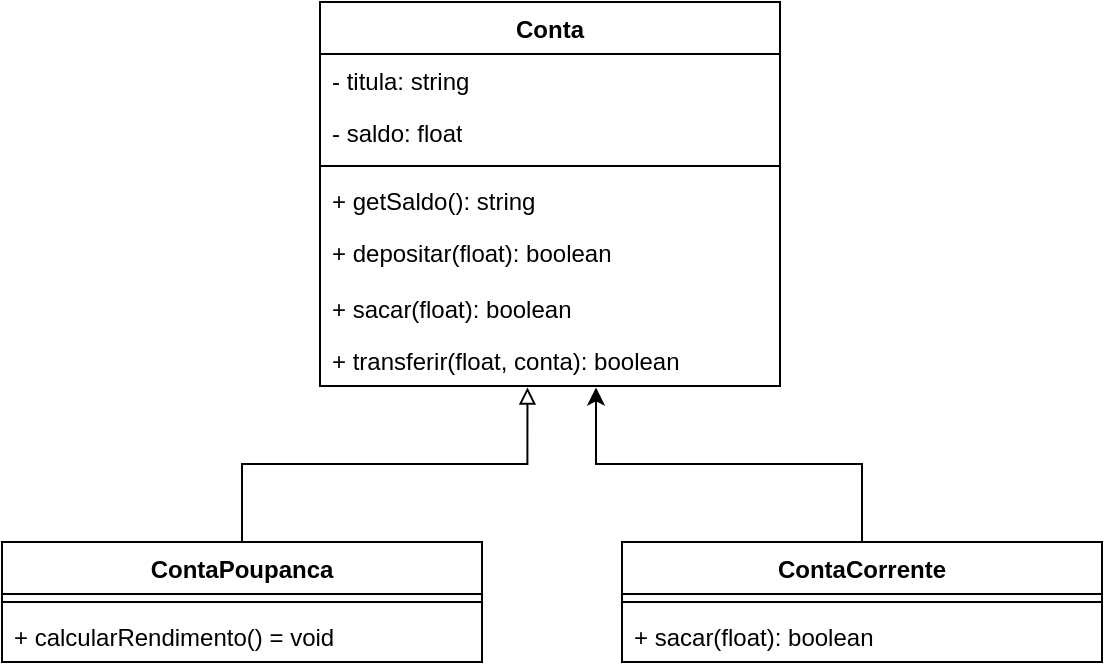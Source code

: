 <mxfile>
    <diagram id="C5RBs43oDa-KdzZeNtuy" name="Page-1">
        <mxGraphModel dx="1175" dy="539" grid="1" gridSize="10" guides="1" tooltips="1" connect="1" arrows="1" fold="1" page="1" pageScale="1" pageWidth="827" pageHeight="1169" background="none" math="0" shadow="0">
            <root>
                <mxCell id="WIyWlLk6GJQsqaUBKTNV-0"/>
                <mxCell id="WIyWlLk6GJQsqaUBKTNV-1" parent="WIyWlLk6GJQsqaUBKTNV-0"/>
                <mxCell id="gm5QkdurOcmuoA9rw2W3-0" value="Conta" style="swimlane;fontStyle=1;align=center;verticalAlign=top;childLayout=stackLayout;horizontal=1;startSize=26;horizontalStack=0;resizeParent=1;resizeParentMax=0;resizeLast=0;collapsible=1;marginBottom=0;whiteSpace=wrap;html=1;rounded=0;" parent="WIyWlLk6GJQsqaUBKTNV-1" vertex="1">
                    <mxGeometry x="299" y="70" width="230" height="192" as="geometry">
                        <mxRectangle x="70" y="100" width="70" height="30" as="alternateBounds"/>
                    </mxGeometry>
                </mxCell>
                <mxCell id="gm5QkdurOcmuoA9rw2W3-1" value="- titula: string" style="text;strokeColor=none;fillColor=none;align=left;verticalAlign=top;spacingLeft=4;spacingRight=4;overflow=hidden;rotatable=0;points=[[0,0.5],[1,0.5]];portConstraint=eastwest;whiteSpace=wrap;html=1;rounded=0;" parent="gm5QkdurOcmuoA9rw2W3-0" vertex="1">
                    <mxGeometry y="26" width="230" height="26" as="geometry"/>
                </mxCell>
                <mxCell id="gm5QkdurOcmuoA9rw2W3-4" value="- saldo: float" style="text;strokeColor=none;fillColor=none;align=left;verticalAlign=top;spacingLeft=4;spacingRight=4;overflow=hidden;rotatable=0;points=[[0,0.5],[1,0.5]];portConstraint=eastwest;whiteSpace=wrap;html=1;rounded=0;" parent="gm5QkdurOcmuoA9rw2W3-0" vertex="1">
                    <mxGeometry y="52" width="230" height="26" as="geometry"/>
                </mxCell>
                <mxCell id="gm5QkdurOcmuoA9rw2W3-2" value="" style="line;strokeWidth=1;fillColor=none;align=left;verticalAlign=middle;spacingTop=-1;spacingLeft=3;spacingRight=3;rotatable=0;labelPosition=right;points=[];portConstraint=eastwest;strokeColor=inherit;rounded=0;" parent="gm5QkdurOcmuoA9rw2W3-0" vertex="1">
                    <mxGeometry y="78" width="230" height="8" as="geometry"/>
                </mxCell>
                <mxCell id="gm5QkdurOcmuoA9rw2W3-3" value="+ getSaldo(): string" style="text;strokeColor=none;fillColor=none;align=left;verticalAlign=top;spacingLeft=4;spacingRight=4;overflow=hidden;rotatable=0;points=[[0,0.5],[1,0.5]];portConstraint=eastwest;whiteSpace=wrap;html=1;rounded=0;" parent="gm5QkdurOcmuoA9rw2W3-0" vertex="1">
                    <mxGeometry y="86" width="230" height="26" as="geometry"/>
                </mxCell>
                <mxCell id="gm5QkdurOcmuoA9rw2W3-5" value="+ depositar(float): boolean" style="text;strokeColor=none;fillColor=none;align=left;verticalAlign=top;spacingLeft=4;spacingRight=4;overflow=hidden;rotatable=0;points=[[0,0.5],[1,0.5]];portConstraint=eastwest;whiteSpace=wrap;html=1;rounded=0;" parent="gm5QkdurOcmuoA9rw2W3-0" vertex="1">
                    <mxGeometry y="112" width="230" height="28" as="geometry"/>
                </mxCell>
                <mxCell id="gm5QkdurOcmuoA9rw2W3-6" value="+ sacar(float): boolean" style="text;strokeColor=none;fillColor=none;align=left;verticalAlign=top;spacingLeft=4;spacingRight=4;overflow=hidden;rotatable=0;points=[[0,0.5],[1,0.5]];portConstraint=eastwest;whiteSpace=wrap;html=1;rounded=0;" parent="gm5QkdurOcmuoA9rw2W3-0" vertex="1">
                    <mxGeometry y="140" width="230" height="26" as="geometry"/>
                </mxCell>
                <mxCell id="gm5QkdurOcmuoA9rw2W3-7" value="+ transferir(float, conta): boolean" style="text;strokeColor=none;fillColor=none;align=left;verticalAlign=top;spacingLeft=4;spacingRight=4;overflow=hidden;rotatable=0;points=[[0,0.5],[1,0.5]];portConstraint=eastwest;whiteSpace=wrap;html=1;rounded=0;" parent="gm5QkdurOcmuoA9rw2W3-0" vertex="1">
                    <mxGeometry y="166" width="230" height="26" as="geometry"/>
                </mxCell>
                <mxCell id="gm5QkdurOcmuoA9rw2W3-12" style="edgeStyle=orthogonalEdgeStyle;rounded=0;orthogonalLoop=1;jettySize=auto;html=1;exitX=0.5;exitY=0;exitDx=0;exitDy=0;entryX=0.451;entryY=1.027;entryDx=0;entryDy=0;endArrow=block;endFill=0;entryPerimeter=0;" parent="WIyWlLk6GJQsqaUBKTNV-1" source="gm5QkdurOcmuoA9rw2W3-8" target="gm5QkdurOcmuoA9rw2W3-7" edge="1">
                    <mxGeometry relative="1" as="geometry"/>
                </mxCell>
                <mxCell id="gm5QkdurOcmuoA9rw2W3-8" value="ContaPoupanca" style="swimlane;fontStyle=1;align=center;verticalAlign=top;childLayout=stackLayout;horizontal=1;startSize=26;horizontalStack=0;resizeParent=1;resizeParentMax=0;resizeLast=0;collapsible=1;marginBottom=0;whiteSpace=wrap;html=1;rounded=0;" parent="WIyWlLk6GJQsqaUBKTNV-1" vertex="1">
                    <mxGeometry x="140" y="340" width="240" height="60" as="geometry"/>
                </mxCell>
                <mxCell id="gm5QkdurOcmuoA9rw2W3-10" value="" style="line;strokeWidth=1;fillColor=none;align=left;verticalAlign=middle;spacingTop=-1;spacingLeft=3;spacingRight=3;rotatable=0;labelPosition=right;points=[];portConstraint=eastwest;strokeColor=inherit;rounded=0;" parent="gm5QkdurOcmuoA9rw2W3-8" vertex="1">
                    <mxGeometry y="26" width="240" height="8" as="geometry"/>
                </mxCell>
                <mxCell id="gm5QkdurOcmuoA9rw2W3-11" value="+ calcularRendimento() = void" style="text;strokeColor=none;fillColor=none;align=left;verticalAlign=top;spacingLeft=4;spacingRight=4;overflow=hidden;rotatable=0;points=[[0,0.5],[1,0.5]];portConstraint=eastwest;whiteSpace=wrap;html=1;rounded=0;" parent="gm5QkdurOcmuoA9rw2W3-8" vertex="1">
                    <mxGeometry y="34" width="240" height="26" as="geometry"/>
                </mxCell>
                <mxCell id="gm5QkdurOcmuoA9rw2W3-13" value="ContaCorrente" style="swimlane;fontStyle=1;align=center;verticalAlign=top;childLayout=stackLayout;horizontal=1;startSize=26;horizontalStack=0;resizeParent=1;resizeParentMax=0;resizeLast=0;collapsible=1;marginBottom=0;whiteSpace=wrap;html=1;rounded=0;" parent="WIyWlLk6GJQsqaUBKTNV-1" vertex="1">
                    <mxGeometry x="450" y="340" width="240" height="60" as="geometry"/>
                </mxCell>
                <mxCell id="gm5QkdurOcmuoA9rw2W3-14" value="" style="line;strokeWidth=1;fillColor=none;align=left;verticalAlign=middle;spacingTop=-1;spacingLeft=3;spacingRight=3;rotatable=0;labelPosition=right;points=[];portConstraint=eastwest;strokeColor=inherit;rounded=0;" parent="gm5QkdurOcmuoA9rw2W3-13" vertex="1">
                    <mxGeometry y="26" width="240" height="8" as="geometry"/>
                </mxCell>
                <mxCell id="gm5QkdurOcmuoA9rw2W3-15" value="+ sacar(float): boolean" style="text;strokeColor=none;fillColor=none;align=left;verticalAlign=top;spacingLeft=4;spacingRight=4;overflow=hidden;rotatable=0;points=[[0,0.5],[1,0.5]];portConstraint=eastwest;whiteSpace=wrap;html=1;rounded=0;" parent="gm5QkdurOcmuoA9rw2W3-13" vertex="1">
                    <mxGeometry y="34" width="240" height="26" as="geometry"/>
                </mxCell>
                <mxCell id="gm5QkdurOcmuoA9rw2W3-16" style="edgeStyle=orthogonalEdgeStyle;rounded=0;orthogonalLoop=1;jettySize=auto;html=1;exitX=0.5;exitY=0;exitDx=0;exitDy=0;entryX=0.6;entryY=1.027;entryDx=0;entryDy=0;entryPerimeter=0;" parent="WIyWlLk6GJQsqaUBKTNV-1" source="gm5QkdurOcmuoA9rw2W3-13" target="gm5QkdurOcmuoA9rw2W3-7" edge="1">
                    <mxGeometry relative="1" as="geometry"/>
                </mxCell>
            </root>
        </mxGraphModel>
    </diagram>
</mxfile>